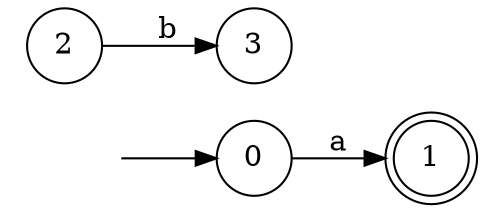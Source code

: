 digraph "Resultado Automata" {
rankdir=LR size="8,5"
node [shape=doublecircle]
1
node [shape=circle]
0
node [shape=none]
""
""-> 0 [label=""]
node [shape=circle]
0 -> 1[label="a"]
2 -> 3[label="b"]
}